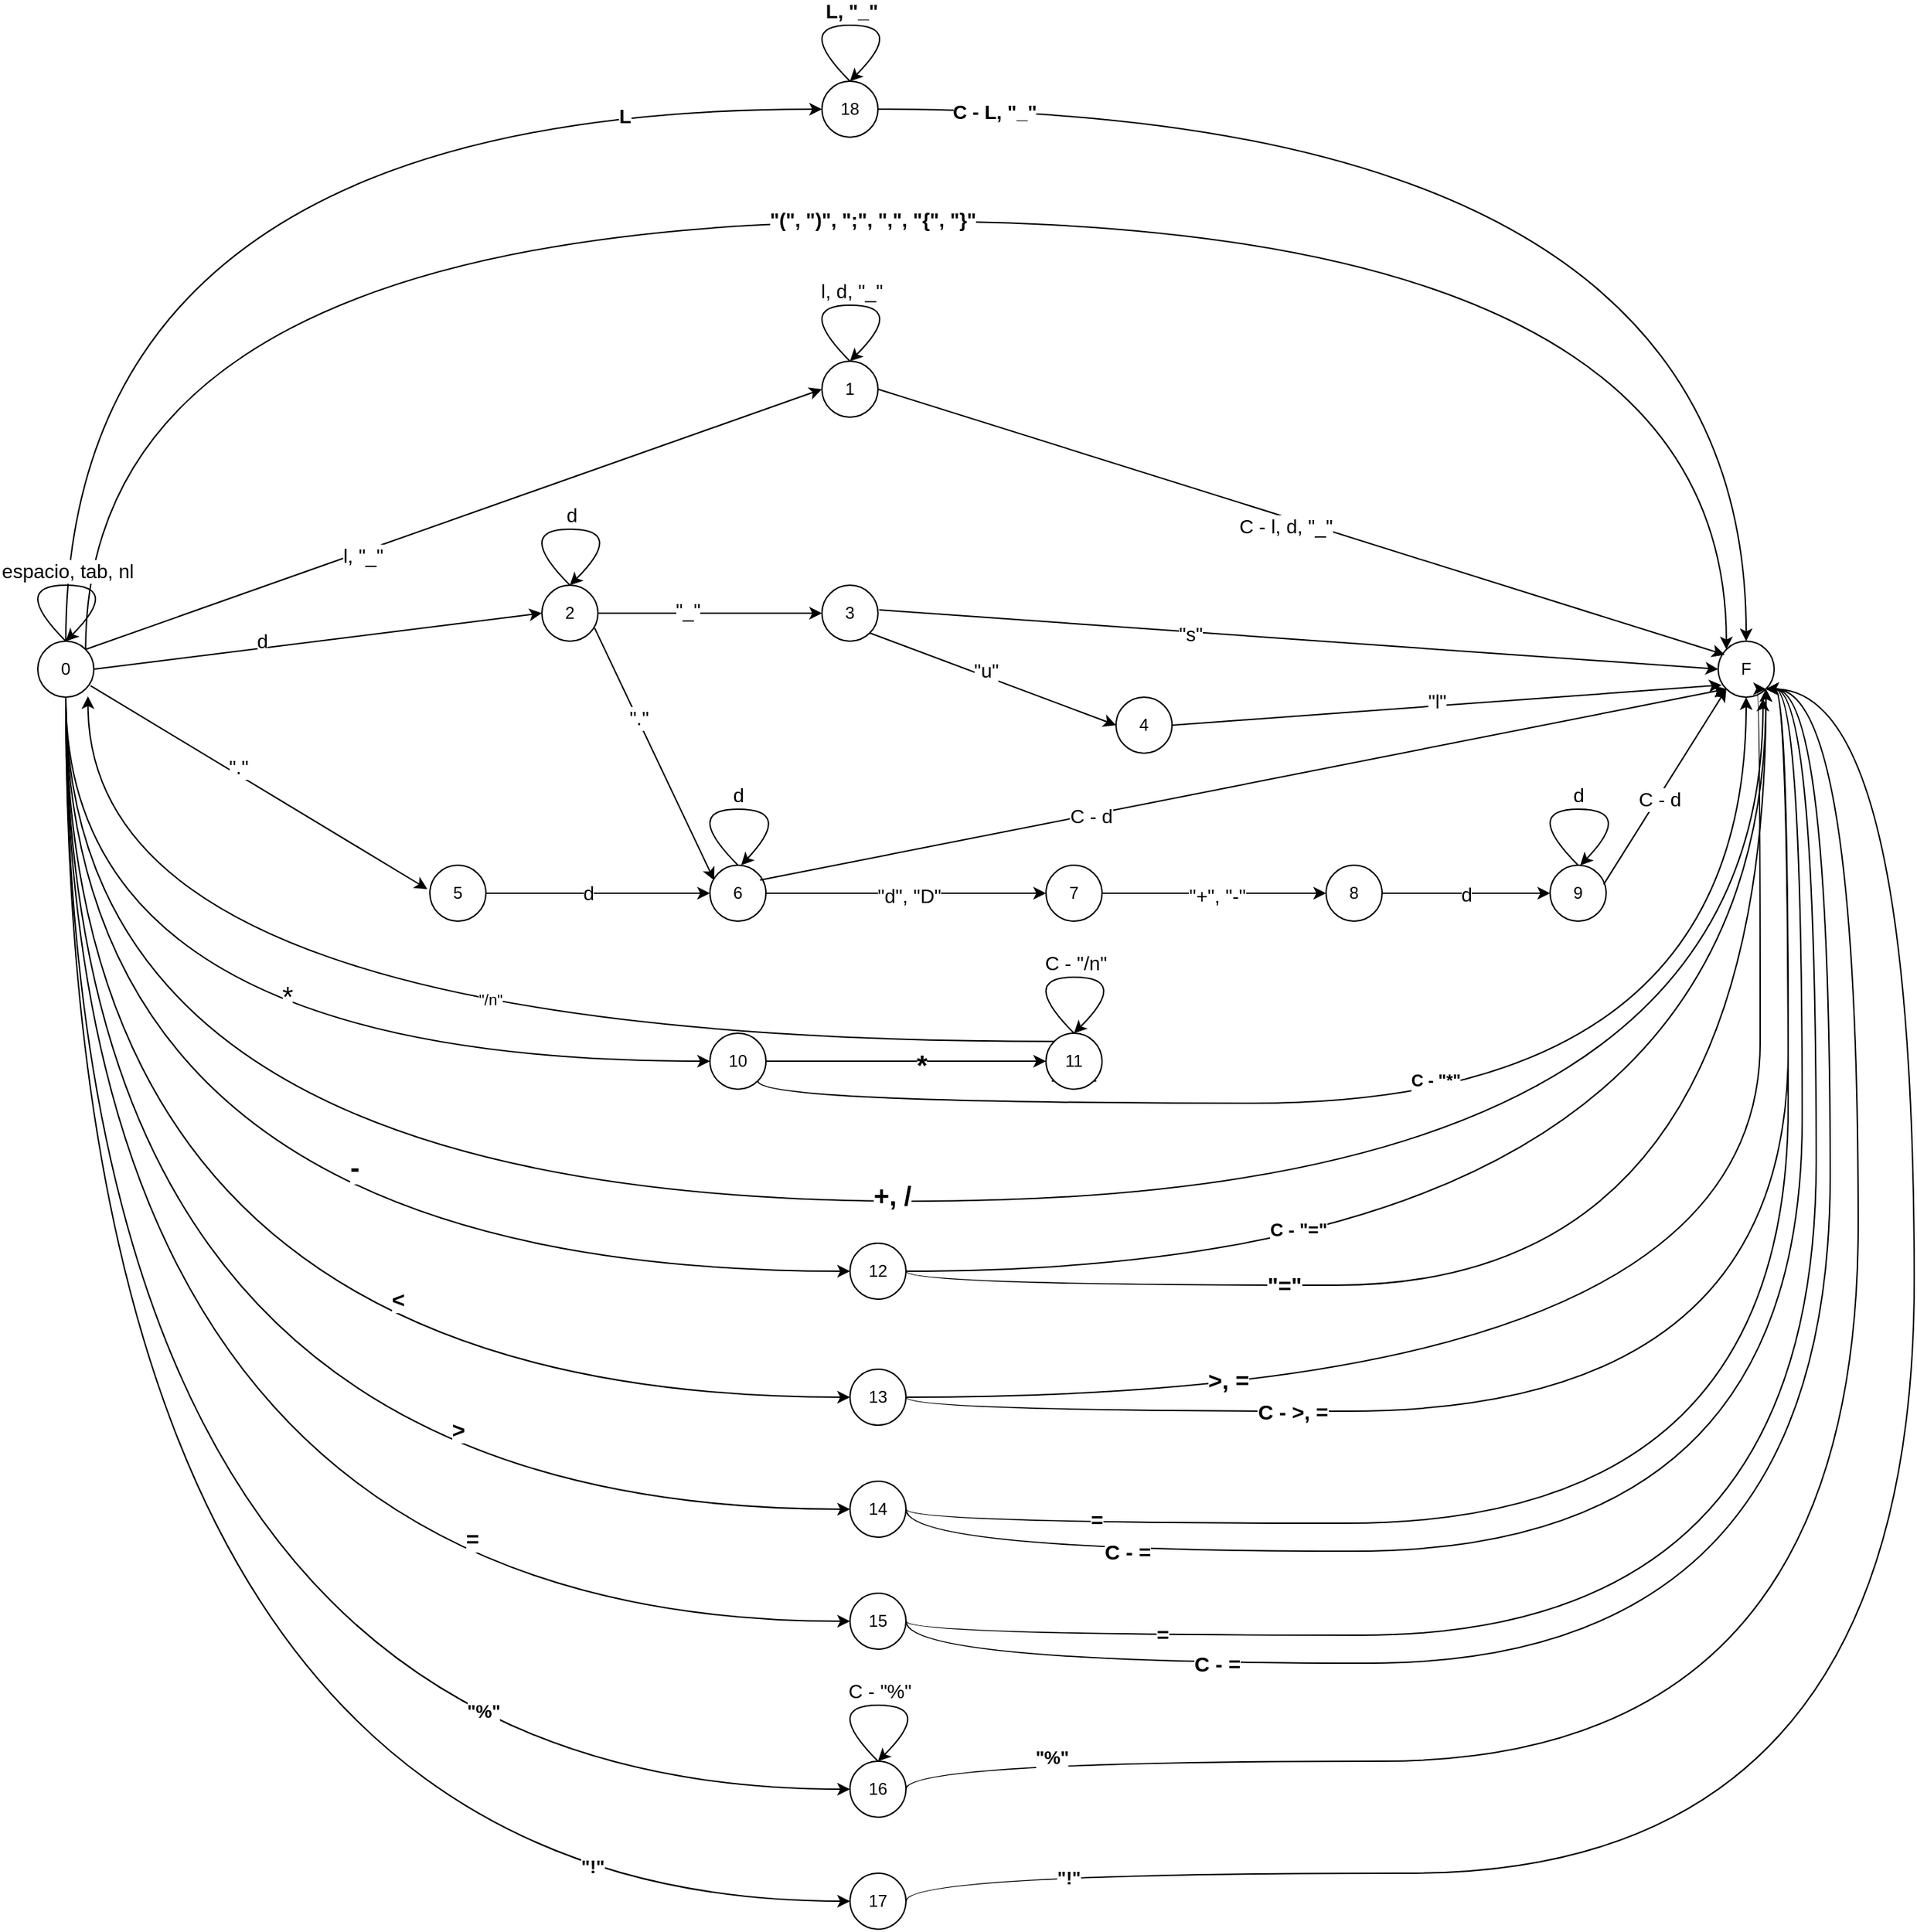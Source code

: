 <mxfile version="21.6.9" type="device">
  <diagram name="Página-1" id="IIA1usoq-aFgkomBvUib">
    <mxGraphModel dx="348" dy="4841" grid="1" gridSize="10" guides="1" tooltips="1" connect="1" arrows="1" fold="1" page="1" pageScale="1" pageWidth="3300" pageHeight="4681" background="#FFFFFF" math="0" shadow="0">
      <root>
        <mxCell id="0" />
        <mxCell id="1" parent="0" />
        <mxCell id="LjMGfGSV-K5FvDTBeyHO-2" style="edgeStyle=orthogonalEdgeStyle;rounded=0;orthogonalLoop=1;jettySize=auto;html=1;exitX=0.5;exitY=1;exitDx=0;exitDy=0;entryX=0;entryY=0.5;entryDx=0;entryDy=0;curved=1;" parent="1" source="R__oxT-rXaaob83uSNZH-1" target="LjMGfGSV-K5FvDTBeyHO-1" edge="1">
          <mxGeometry relative="1" as="geometry" />
        </mxCell>
        <mxCell id="LjMGfGSV-K5FvDTBeyHO-4" value="&lt;font style=&quot;font-size: 20px;&quot;&gt;*&lt;/font&gt;" style="edgeLabel;html=1;align=center;verticalAlign=middle;resizable=0;points=[];" parent="LjMGfGSV-K5FvDTBeyHO-2" vertex="1" connectable="0">
          <mxGeometry x="0.161" y="47" relative="1" as="geometry">
            <mxPoint as="offset" />
          </mxGeometry>
        </mxCell>
        <mxCell id="LjMGfGSV-K5FvDTBeyHO-22" style="edgeStyle=orthogonalEdgeStyle;rounded=0;orthogonalLoop=1;jettySize=auto;html=1;exitX=0.5;exitY=1;exitDx=0;exitDy=0;entryX=0.8;entryY=1.025;entryDx=0;entryDy=0;entryPerimeter=0;curved=1;" parent="1" source="R__oxT-rXaaob83uSNZH-1" target="R__oxT-rXaaob83uSNZH-2" edge="1">
          <mxGeometry relative="1" as="geometry">
            <Array as="points">
              <mxPoint x="100" y="680" />
              <mxPoint x="1312" y="680" />
            </Array>
          </mxGeometry>
        </mxCell>
        <mxCell id="LjMGfGSV-K5FvDTBeyHO-23" value="+, /" style="edgeLabel;html=1;align=center;verticalAlign=middle;resizable=0;points=[];fontStyle=1;fontSize=19;" parent="LjMGfGSV-K5FvDTBeyHO-22" vertex="1" connectable="0">
          <mxGeometry x="-0.016" y="3" relative="1" as="geometry">
            <mxPoint as="offset" />
          </mxGeometry>
        </mxCell>
        <mxCell id="LjMGfGSV-K5FvDTBeyHO-28" style="edgeStyle=orthogonalEdgeStyle;rounded=0;orthogonalLoop=1;jettySize=auto;html=1;exitX=0.5;exitY=1;exitDx=0;exitDy=0;entryX=0;entryY=0.5;entryDx=0;entryDy=0;curved=1;" parent="1" source="R__oxT-rXaaob83uSNZH-1" target="LjMGfGSV-K5FvDTBeyHO-26" edge="1">
          <mxGeometry relative="1" as="geometry" />
        </mxCell>
        <mxCell id="LjMGfGSV-K5FvDTBeyHO-29" value="-" style="edgeLabel;html=1;align=center;verticalAlign=middle;resizable=0;points=[];fontStyle=1;fontSize=20;" parent="LjMGfGSV-K5FvDTBeyHO-28" vertex="1" connectable="0">
          <mxGeometry x="0.27" y="75" relative="1" as="geometry">
            <mxPoint as="offset" />
          </mxGeometry>
        </mxCell>
        <mxCell id="LjMGfGSV-K5FvDTBeyHO-37" style="edgeStyle=orthogonalEdgeStyle;rounded=0;orthogonalLoop=1;jettySize=auto;html=1;exitX=0.5;exitY=1;exitDx=0;exitDy=0;entryX=0;entryY=0.5;entryDx=0;entryDy=0;curved=1;fontStyle=1;fontSize=17;" parent="1" source="R__oxT-rXaaob83uSNZH-1" target="LjMGfGSV-K5FvDTBeyHO-34" edge="1">
          <mxGeometry relative="1" as="geometry" />
        </mxCell>
        <mxCell id="LjMGfGSV-K5FvDTBeyHO-40" value="&amp;lt;" style="edgeLabel;html=1;align=center;verticalAlign=middle;resizable=0;points=[];fontStyle=1;fontSize=16;" parent="LjMGfGSV-K5FvDTBeyHO-37" vertex="1" connectable="0">
          <mxGeometry x="0.391" y="70" relative="1" as="geometry">
            <mxPoint as="offset" />
          </mxGeometry>
        </mxCell>
        <mxCell id="LjMGfGSV-K5FvDTBeyHO-38" style="edgeStyle=orthogonalEdgeStyle;rounded=0;orthogonalLoop=1;jettySize=auto;html=1;exitX=0.5;exitY=1;exitDx=0;exitDy=0;entryX=0;entryY=0.5;entryDx=0;entryDy=0;curved=1;fontStyle=1;fontSize=17;" parent="1" source="R__oxT-rXaaob83uSNZH-1" target="LjMGfGSV-K5FvDTBeyHO-35" edge="1">
          <mxGeometry relative="1" as="geometry" />
        </mxCell>
        <mxCell id="LjMGfGSV-K5FvDTBeyHO-41" value="&amp;gt;" style="edgeLabel;html=1;align=center;verticalAlign=middle;resizable=0;points=[];fontStyle=1;fontSize=16;" parent="LjMGfGSV-K5FvDTBeyHO-38" vertex="1" connectable="0">
          <mxGeometry x="0.508" y="57" relative="1" as="geometry">
            <mxPoint as="offset" />
          </mxGeometry>
        </mxCell>
        <mxCell id="LjMGfGSV-K5FvDTBeyHO-39" style="edgeStyle=orthogonalEdgeStyle;rounded=0;orthogonalLoop=1;jettySize=auto;html=1;exitX=0.5;exitY=1;exitDx=0;exitDy=0;entryX=0;entryY=0.5;entryDx=0;entryDy=0;curved=1;fontStyle=1;fontSize=17;" parent="1" source="R__oxT-rXaaob83uSNZH-1" target="LjMGfGSV-K5FvDTBeyHO-36" edge="1">
          <mxGeometry relative="1" as="geometry" />
        </mxCell>
        <mxCell id="LjMGfGSV-K5FvDTBeyHO-42" value="=" style="edgeLabel;html=1;align=center;verticalAlign=middle;resizable=0;points=[];fontStyle=1;fontSize=16;" parent="LjMGfGSV-K5FvDTBeyHO-39" vertex="1" connectable="0">
          <mxGeometry x="0.557" y="59" relative="1" as="geometry">
            <mxPoint as="offset" />
          </mxGeometry>
        </mxCell>
        <mxCell id="LjMGfGSV-K5FvDTBeyHO-56" style="edgeStyle=orthogonalEdgeStyle;rounded=0;orthogonalLoop=1;jettySize=auto;html=1;exitX=1;exitY=0;exitDx=0;exitDy=0;entryX=0;entryY=0;entryDx=0;entryDy=0;curved=1;" parent="1" source="R__oxT-rXaaob83uSNZH-1" target="R__oxT-rXaaob83uSNZH-2" edge="1">
          <mxGeometry relative="1" as="geometry">
            <Array as="points">
              <mxPoint x="114" y="-20" />
              <mxPoint x="1286" y="-20" />
            </Array>
          </mxGeometry>
        </mxCell>
        <mxCell id="LjMGfGSV-K5FvDTBeyHO-57" value="&quot;(&quot;, &quot;)&quot;, &quot;;&quot;, &quot;,&quot;, &quot;{&quot;, &quot;}&quot;" style="edgeLabel;html=1;align=center;verticalAlign=middle;resizable=0;points=[];fontStyle=1;fontSize=14;" parent="LjMGfGSV-K5FvDTBeyHO-56" vertex="1" connectable="0">
          <mxGeometry x="-0.027" y="1" relative="1" as="geometry">
            <mxPoint as="offset" />
          </mxGeometry>
        </mxCell>
        <mxCell id="GeY6tEjVUbJ9AqTSID8--2" style="edgeStyle=orthogonalEdgeStyle;rounded=0;orthogonalLoop=1;jettySize=auto;html=1;exitX=0.5;exitY=1;exitDx=0;exitDy=0;entryX=0;entryY=0.5;entryDx=0;entryDy=0;curved=1;" parent="1" source="R__oxT-rXaaob83uSNZH-1" target="GeY6tEjVUbJ9AqTSID8--1" edge="1">
          <mxGeometry relative="1" as="geometry" />
        </mxCell>
        <mxCell id="GeY6tEjVUbJ9AqTSID8--3" value="&quot;%&quot;" style="edgeLabel;html=1;align=center;verticalAlign=middle;resizable=0;points=[];fontStyle=1;fontSize=13;" parent="GeY6tEjVUbJ9AqTSID8--2" vertex="1" connectable="0">
          <mxGeometry x="0.607" y="56" relative="1" as="geometry">
            <mxPoint x="1" as="offset" />
          </mxGeometry>
        </mxCell>
        <mxCell id="E0-aUTxxzup450k6VViu-2" style="edgeStyle=orthogonalEdgeStyle;rounded=0;orthogonalLoop=1;jettySize=auto;html=1;exitX=0.5;exitY=1;exitDx=0;exitDy=0;entryX=0;entryY=0.5;entryDx=0;entryDy=0;curved=1;" edge="1" parent="1" source="R__oxT-rXaaob83uSNZH-1" target="E0-aUTxxzup450k6VViu-1">
          <mxGeometry relative="1" as="geometry" />
        </mxCell>
        <mxCell id="E0-aUTxxzup450k6VViu-5" value="&quot;!&quot;" style="edgeLabel;html=1;align=center;verticalAlign=middle;resizable=0;points=[];fontStyle=1;fontSize=13;" vertex="1" connectable="0" parent="E0-aUTxxzup450k6VViu-2">
          <mxGeometry x="0.741" y="25" relative="1" as="geometry">
            <mxPoint as="offset" />
          </mxGeometry>
        </mxCell>
        <mxCell id="E0-aUTxxzup450k6VViu-9" style="edgeStyle=orthogonalEdgeStyle;rounded=0;orthogonalLoop=1;jettySize=auto;html=1;exitX=0.5;exitY=0;exitDx=0;exitDy=0;entryX=0;entryY=0.5;entryDx=0;entryDy=0;curved=1;" edge="1" parent="1" source="R__oxT-rXaaob83uSNZH-1" target="E0-aUTxxzup450k6VViu-8">
          <mxGeometry relative="1" as="geometry" />
        </mxCell>
        <mxCell id="E0-aUTxxzup450k6VViu-13" value="L" style="edgeLabel;html=1;align=center;verticalAlign=middle;resizable=0;points=[];fontStyle=1;fontSize=14;" vertex="1" connectable="0" parent="E0-aUTxxzup450k6VViu-9">
          <mxGeometry x="0.692" y="-5" relative="1" as="geometry">
            <mxPoint as="offset" />
          </mxGeometry>
        </mxCell>
        <mxCell id="R__oxT-rXaaob83uSNZH-1" value="0" style="ellipse;whiteSpace=wrap;html=1;" parent="1" vertex="1">
          <mxGeometry x="80" y="280" width="40" height="40" as="geometry" />
        </mxCell>
        <mxCell id="R__oxT-rXaaob83uSNZH-2" value="F" style="ellipse;whiteSpace=wrap;html=1;" parent="1" vertex="1">
          <mxGeometry x="1280" y="280" width="40" height="40" as="geometry" />
        </mxCell>
        <mxCell id="R__oxT-rXaaob83uSNZH-3" value="1" style="ellipse;whiteSpace=wrap;html=1;" parent="1" vertex="1">
          <mxGeometry x="640" y="80" width="40" height="40" as="geometry" />
        </mxCell>
        <mxCell id="R__oxT-rXaaob83uSNZH-4" value="" style="endArrow=classic;html=1;rounded=0;exitX=1;exitY=0;exitDx=0;exitDy=0;entryX=0;entryY=0.5;entryDx=0;entryDy=0;" parent="1" source="R__oxT-rXaaob83uSNZH-1" target="R__oxT-rXaaob83uSNZH-3" edge="1">
          <mxGeometry width="50" height="50" relative="1" as="geometry">
            <mxPoint x="230" y="240" as="sourcePoint" />
            <mxPoint x="440" y="120" as="targetPoint" />
          </mxGeometry>
        </mxCell>
        <mxCell id="R__oxT-rXaaob83uSNZH-5" value="l, &quot;_&quot;" style="edgeLabel;html=1;align=center;verticalAlign=middle;resizable=0;points=[];fontSize=14;" parent="R__oxT-rXaaob83uSNZH-4" vertex="1" connectable="0">
          <mxGeometry x="-0.253" y="-3" relative="1" as="geometry">
            <mxPoint as="offset" />
          </mxGeometry>
        </mxCell>
        <mxCell id="R__oxT-rXaaob83uSNZH-6" value="" style="endArrow=classic;html=1;rounded=0;entryX=0.117;entryY=0.242;entryDx=0;entryDy=0;entryPerimeter=0;exitX=1;exitY=0.5;exitDx=0;exitDy=0;" parent="1" source="R__oxT-rXaaob83uSNZH-3" target="R__oxT-rXaaob83uSNZH-2" edge="1">
          <mxGeometry width="50" height="50" relative="1" as="geometry">
            <mxPoint x="480" y="120" as="sourcePoint" />
            <mxPoint x="530" y="70" as="targetPoint" />
          </mxGeometry>
        </mxCell>
        <mxCell id="R__oxT-rXaaob83uSNZH-7" value="&lt;font style=&quot;font-size: 14px;&quot;&gt;C - l, d, &quot;_&quot;&lt;/font&gt;" style="edgeLabel;html=1;align=center;verticalAlign=middle;resizable=0;points=[];" parent="R__oxT-rXaaob83uSNZH-6" vertex="1" connectable="0">
          <mxGeometry x="-0.135" y="-1" relative="1" as="geometry">
            <mxPoint x="30" y="15" as="offset" />
          </mxGeometry>
        </mxCell>
        <mxCell id="R__oxT-rXaaob83uSNZH-9" value="" style="curved=1;endArrow=classic;html=1;rounded=0;exitX=0.5;exitY=0;exitDx=0;exitDy=0;entryX=0.5;entryY=0;entryDx=0;entryDy=0;" parent="1" source="R__oxT-rXaaob83uSNZH-3" target="R__oxT-rXaaob83uSNZH-3" edge="1">
          <mxGeometry width="50" height="50" relative="1" as="geometry">
            <mxPoint x="660" y="70" as="sourcePoint" />
            <mxPoint x="710" y="20" as="targetPoint" />
            <Array as="points">
              <mxPoint x="620" y="40" />
              <mxPoint x="700" y="40" />
            </Array>
          </mxGeometry>
        </mxCell>
        <mxCell id="R__oxT-rXaaob83uSNZH-10" value="l, d, &quot;_&quot;" style="edgeLabel;html=1;align=center;verticalAlign=middle;resizable=0;points=[];fontSize=14;" parent="R__oxT-rXaaob83uSNZH-9" vertex="1" connectable="0">
          <mxGeometry x="0.003" y="-2" relative="1" as="geometry">
            <mxPoint y="-12" as="offset" />
          </mxGeometry>
        </mxCell>
        <mxCell id="R__oxT-rXaaob83uSNZH-11" value="2" style="ellipse;whiteSpace=wrap;html=1;" parent="1" vertex="1">
          <mxGeometry x="440" y="240" width="40" height="40" as="geometry" />
        </mxCell>
        <mxCell id="R__oxT-rXaaob83uSNZH-14" value="" style="endArrow=classic;html=1;rounded=0;entryX=0;entryY=0.5;entryDx=0;entryDy=0;exitX=1;exitY=0.5;exitDx=0;exitDy=0;" parent="1" source="R__oxT-rXaaob83uSNZH-1" target="R__oxT-rXaaob83uSNZH-11" edge="1">
          <mxGeometry width="50" height="50" relative="1" as="geometry">
            <mxPoint x="140" y="300" as="sourcePoint" />
            <mxPoint x="486" y="120" as="targetPoint" />
          </mxGeometry>
        </mxCell>
        <mxCell id="R__oxT-rXaaob83uSNZH-15" value="d" style="edgeLabel;html=1;align=center;verticalAlign=middle;resizable=0;points=[];fontSize=14;" parent="R__oxT-rXaaob83uSNZH-14" vertex="1" connectable="0">
          <mxGeometry x="-0.253" y="-3" relative="1" as="geometry">
            <mxPoint y="-8" as="offset" />
          </mxGeometry>
        </mxCell>
        <mxCell id="R__oxT-rXaaob83uSNZH-18" value="" style="curved=1;endArrow=classic;html=1;rounded=0;entryX=0.5;entryY=0;entryDx=0;entryDy=0;exitX=0.5;exitY=0;exitDx=0;exitDy=0;" parent="1" source="R__oxT-rXaaob83uSNZH-11" target="R__oxT-rXaaob83uSNZH-11" edge="1">
          <mxGeometry width="50" height="50" relative="1" as="geometry">
            <mxPoint x="470" y="250" as="sourcePoint" />
            <mxPoint x="460" y="240" as="targetPoint" />
            <Array as="points">
              <mxPoint x="420" y="200" />
              <mxPoint x="500" y="200" />
            </Array>
          </mxGeometry>
        </mxCell>
        <mxCell id="R__oxT-rXaaob83uSNZH-19" value="d" style="edgeLabel;html=1;align=center;verticalAlign=middle;resizable=0;points=[];fontSize=14;" parent="R__oxT-rXaaob83uSNZH-18" vertex="1" connectable="0">
          <mxGeometry x="0.003" y="-2" relative="1" as="geometry">
            <mxPoint y="-12" as="offset" />
          </mxGeometry>
        </mxCell>
        <mxCell id="R__oxT-rXaaob83uSNZH-20" value="3" style="ellipse;whiteSpace=wrap;html=1;" parent="1" vertex="1">
          <mxGeometry x="640" y="240" width="40" height="40" as="geometry" />
        </mxCell>
        <mxCell id="R__oxT-rXaaob83uSNZH-25" value="" style="endArrow=classic;html=1;rounded=0;entryX=0;entryY=0.5;entryDx=0;entryDy=0;exitX=1;exitY=0.5;exitDx=0;exitDy=0;" parent="1" source="R__oxT-rXaaob83uSNZH-11" target="R__oxT-rXaaob83uSNZH-20" edge="1">
          <mxGeometry width="50" height="50" relative="1" as="geometry">
            <mxPoint x="520" y="250" as="sourcePoint" />
            <mxPoint x="570" y="200" as="targetPoint" />
          </mxGeometry>
        </mxCell>
        <mxCell id="R__oxT-rXaaob83uSNZH-26" value="&lt;span style=&quot;font-size: 14px;&quot;&gt;&quot;_&quot;&lt;/span&gt;" style="edgeLabel;html=1;align=center;verticalAlign=middle;resizable=0;points=[];" parent="R__oxT-rXaaob83uSNZH-25" vertex="1" connectable="0">
          <mxGeometry x="-0.198" y="2" relative="1" as="geometry">
            <mxPoint as="offset" />
          </mxGeometry>
        </mxCell>
        <mxCell id="R__oxT-rXaaob83uSNZH-27" value="" style="endArrow=classic;html=1;rounded=0;entryX=0;entryY=0.5;entryDx=0;entryDy=0;exitX=1;exitY=1;exitDx=0;exitDy=0;" parent="1" source="R__oxT-rXaaob83uSNZH-20" target="R__oxT-rXaaob83uSNZH-28" edge="1">
          <mxGeometry width="50" height="50" relative="1" as="geometry">
            <mxPoint x="610" y="260" as="sourcePoint" />
            <mxPoint x="660" y="260" as="targetPoint" />
          </mxGeometry>
        </mxCell>
        <mxCell id="R__oxT-rXaaob83uSNZH-29" value="s" style="edgeLabel;html=1;align=center;verticalAlign=middle;resizable=0;points=[];" parent="R__oxT-rXaaob83uSNZH-27" vertex="1" connectable="0">
          <mxGeometry x="-0.059" y="5" relative="1" as="geometry">
            <mxPoint as="offset" />
          </mxGeometry>
        </mxCell>
        <mxCell id="R__oxT-rXaaob83uSNZH-30" value="&quot;u&quot;" style="edgeLabel;html=1;align=center;verticalAlign=middle;resizable=0;points=[];fontSize=14;" parent="R__oxT-rXaaob83uSNZH-27" vertex="1" connectable="0">
          <mxGeometry x="-0.071" y="4" relative="1" as="geometry">
            <mxPoint as="offset" />
          </mxGeometry>
        </mxCell>
        <mxCell id="R__oxT-rXaaob83uSNZH-28" value="4" style="ellipse;whiteSpace=wrap;html=1;" parent="1" vertex="1">
          <mxGeometry x="850" y="320" width="40" height="40" as="geometry" />
        </mxCell>
        <mxCell id="R__oxT-rXaaob83uSNZH-31" value="" style="endArrow=classic;html=1;rounded=0;exitX=1.02;exitY=0.44;exitDx=0;exitDy=0;exitPerimeter=0;entryX=0;entryY=0.5;entryDx=0;entryDy=0;" parent="1" source="R__oxT-rXaaob83uSNZH-20" target="R__oxT-rXaaob83uSNZH-2" edge="1">
          <mxGeometry width="50" height="50" relative="1" as="geometry">
            <mxPoint x="610" y="260" as="sourcePoint" />
            <mxPoint x="660" y="210" as="targetPoint" />
          </mxGeometry>
        </mxCell>
        <mxCell id="R__oxT-rXaaob83uSNZH-32" value="&lt;font style=&quot;font-size: 14px;&quot;&gt;&quot;s&quot;&lt;/font&gt;" style="edgeLabel;html=1;align=center;verticalAlign=middle;resizable=0;points=[];" parent="R__oxT-rXaaob83uSNZH-31" vertex="1" connectable="0">
          <mxGeometry x="-0.259" y="-1" relative="1" as="geometry">
            <mxPoint as="offset" />
          </mxGeometry>
        </mxCell>
        <mxCell id="R__oxT-rXaaob83uSNZH-33" value="" style="endArrow=classic;html=1;rounded=0;exitX=1;exitY=0.5;exitDx=0;exitDy=0;entryX=0.061;entryY=0.783;entryDx=0;entryDy=0;entryPerimeter=0;" parent="1" source="R__oxT-rXaaob83uSNZH-28" target="R__oxT-rXaaob83uSNZH-2" edge="1">
          <mxGeometry width="50" height="50" relative="1" as="geometry">
            <mxPoint x="770" y="380" as="sourcePoint" />
            <mxPoint x="820" y="330" as="targetPoint" />
          </mxGeometry>
        </mxCell>
        <mxCell id="R__oxT-rXaaob83uSNZH-34" value="&lt;font style=&quot;font-size: 14px;&quot;&gt;&quot;l&quot;&lt;/font&gt;" style="edgeLabel;html=1;align=center;verticalAlign=middle;resizable=0;points=[];" parent="R__oxT-rXaaob83uSNZH-33" vertex="1" connectable="0">
          <mxGeometry x="-0.037" y="3" relative="1" as="geometry">
            <mxPoint as="offset" />
          </mxGeometry>
        </mxCell>
        <mxCell id="R__oxT-rXaaob83uSNZH-35" value="6" style="ellipse;whiteSpace=wrap;html=1;" parent="1" vertex="1">
          <mxGeometry x="560" y="440" width="40" height="40" as="geometry" />
        </mxCell>
        <mxCell id="R__oxT-rXaaob83uSNZH-36" value="" style="endArrow=classic;html=1;rounded=0;exitX=0.942;exitY=0.768;exitDx=0;exitDy=0;exitPerimeter=0;entryX=0.074;entryY=0.268;entryDx=0;entryDy=0;entryPerimeter=0;" parent="1" source="R__oxT-rXaaob83uSNZH-11" target="R__oxT-rXaaob83uSNZH-35" edge="1">
          <mxGeometry width="50" height="50" relative="1" as="geometry">
            <mxPoint x="450" y="280" as="sourcePoint" />
            <mxPoint x="540" y="330" as="targetPoint" />
          </mxGeometry>
        </mxCell>
        <mxCell id="R__oxT-rXaaob83uSNZH-37" value="&lt;font style=&quot;font-size: 14px;&quot;&gt;&quot;.&quot;&lt;/font&gt;" style="edgeLabel;html=1;align=center;verticalAlign=middle;resizable=0;points=[];" parent="R__oxT-rXaaob83uSNZH-36" vertex="1" connectable="0">
          <mxGeometry x="-0.28" y="2" relative="1" as="geometry">
            <mxPoint x="-1" as="offset" />
          </mxGeometry>
        </mxCell>
        <mxCell id="R__oxT-rXaaob83uSNZH-38" value="" style="endArrow=classic;html=1;rounded=0;exitX=0.942;exitY=0.795;exitDx=0;exitDy=0;exitPerimeter=0;entryX=-0.046;entryY=0.426;entryDx=0;entryDy=0;entryPerimeter=0;" parent="1" source="R__oxT-rXaaob83uSNZH-1" target="R__oxT-rXaaob83uSNZH-40" edge="1">
          <mxGeometry width="50" height="50" relative="1" as="geometry">
            <mxPoint x="140" y="350" as="sourcePoint" />
            <mxPoint x="320" y="370" as="targetPoint" />
          </mxGeometry>
        </mxCell>
        <mxCell id="R__oxT-rXaaob83uSNZH-39" value="&lt;font style=&quot;font-size: 14px;&quot;&gt;&quot;.&quot;&lt;/font&gt;" style="edgeLabel;html=1;align=center;verticalAlign=middle;resizable=0;points=[];" parent="R__oxT-rXaaob83uSNZH-38" vertex="1" connectable="0">
          <mxGeometry x="-0.147" y="5" relative="1" as="geometry">
            <mxPoint as="offset" />
          </mxGeometry>
        </mxCell>
        <mxCell id="R__oxT-rXaaob83uSNZH-40" value="5" style="ellipse;whiteSpace=wrap;html=1;" parent="1" vertex="1">
          <mxGeometry x="360" y="440" width="40" height="40" as="geometry" />
        </mxCell>
        <mxCell id="R__oxT-rXaaob83uSNZH-42" value="" style="endArrow=classic;html=1;rounded=0;exitX=1;exitY=0.5;exitDx=0;exitDy=0;entryX=0;entryY=0.5;entryDx=0;entryDy=0;" parent="1" source="R__oxT-rXaaob83uSNZH-40" target="R__oxT-rXaaob83uSNZH-35" edge="1">
          <mxGeometry width="50" height="50" relative="1" as="geometry">
            <mxPoint x="490" y="440" as="sourcePoint" />
            <mxPoint x="690" y="420" as="targetPoint" />
          </mxGeometry>
        </mxCell>
        <mxCell id="R__oxT-rXaaob83uSNZH-43" value="&lt;font style=&quot;font-size: 14px;&quot;&gt;d&lt;/font&gt;" style="edgeLabel;html=1;align=center;verticalAlign=middle;resizable=0;points=[];" parent="R__oxT-rXaaob83uSNZH-42" vertex="1" connectable="0">
          <mxGeometry x="-0.092" y="-2" relative="1" as="geometry">
            <mxPoint y="-2" as="offset" />
          </mxGeometry>
        </mxCell>
        <mxCell id="R__oxT-rXaaob83uSNZH-44" value="" style="curved=1;endArrow=classic;html=1;rounded=0;entryX=0.558;entryY=0;entryDx=0;entryDy=0;exitX=0.5;exitY=0;exitDx=0;exitDy=0;entryPerimeter=0;" parent="1" source="R__oxT-rXaaob83uSNZH-35" target="R__oxT-rXaaob83uSNZH-35" edge="1">
          <mxGeometry width="50" height="50" relative="1" as="geometry">
            <mxPoint x="580" y="440" as="sourcePoint" />
            <mxPoint x="580" y="440" as="targetPoint" />
            <Array as="points">
              <mxPoint x="540" y="400" />
              <mxPoint x="620" y="400" />
            </Array>
          </mxGeometry>
        </mxCell>
        <mxCell id="R__oxT-rXaaob83uSNZH-45" value="d" style="edgeLabel;html=1;align=center;verticalAlign=middle;resizable=0;points=[];fontSize=14;" parent="R__oxT-rXaaob83uSNZH-44" vertex="1" connectable="0">
          <mxGeometry x="0.003" y="-2" relative="1" as="geometry">
            <mxPoint y="-12" as="offset" />
          </mxGeometry>
        </mxCell>
        <mxCell id="R__oxT-rXaaob83uSNZH-46" value="" style="endArrow=classic;html=1;rounded=0;entryX=0;entryY=1;entryDx=0;entryDy=0;exitX=0.894;exitY=0.266;exitDx=0;exitDy=0;exitPerimeter=0;" parent="1" source="R__oxT-rXaaob83uSNZH-35" target="R__oxT-rXaaob83uSNZH-2" edge="1">
          <mxGeometry width="50" height="50" relative="1" as="geometry">
            <mxPoint x="760" y="450" as="sourcePoint" />
            <mxPoint x="810" y="400" as="targetPoint" />
          </mxGeometry>
        </mxCell>
        <mxCell id="R__oxT-rXaaob83uSNZH-47" value="&lt;font style=&quot;font-size: 14px;&quot;&gt;C - d&lt;/font&gt;" style="edgeLabel;html=1;align=center;verticalAlign=middle;resizable=0;points=[];" parent="R__oxT-rXaaob83uSNZH-46" vertex="1" connectable="0">
          <mxGeometry x="-0.318" y="-1" relative="1" as="geometry">
            <mxPoint as="offset" />
          </mxGeometry>
        </mxCell>
        <mxCell id="R__oxT-rXaaob83uSNZH-48" value="7" style="ellipse;whiteSpace=wrap;html=1;" parent="1" vertex="1">
          <mxGeometry x="800" y="440" width="40" height="40" as="geometry" />
        </mxCell>
        <mxCell id="R__oxT-rXaaob83uSNZH-49" value="" style="endArrow=classic;html=1;rounded=0;exitX=1;exitY=0.5;exitDx=0;exitDy=0;entryX=0;entryY=0.5;entryDx=0;entryDy=0;" parent="1" source="R__oxT-rXaaob83uSNZH-35" target="R__oxT-rXaaob83uSNZH-48" edge="1">
          <mxGeometry width="50" height="50" relative="1" as="geometry">
            <mxPoint x="700" y="490" as="sourcePoint" />
            <mxPoint x="750" y="440" as="targetPoint" />
          </mxGeometry>
        </mxCell>
        <mxCell id="R__oxT-rXaaob83uSNZH-50" value="&lt;font style=&quot;font-size: 14px;&quot;&gt;&quot;d&quot;, &quot;D&quot;&lt;/font&gt;" style="edgeLabel;html=1;align=center;verticalAlign=middle;resizable=0;points=[];" parent="R__oxT-rXaaob83uSNZH-49" vertex="1" connectable="0">
          <mxGeometry x="0.016" y="-2" relative="1" as="geometry">
            <mxPoint as="offset" />
          </mxGeometry>
        </mxCell>
        <mxCell id="R__oxT-rXaaob83uSNZH-51" value="9" style="ellipse;whiteSpace=wrap;html=1;" parent="1" vertex="1">
          <mxGeometry x="1160" y="440" width="40" height="40" as="geometry" />
        </mxCell>
        <mxCell id="R__oxT-rXaaob83uSNZH-53" value="" style="endArrow=classic;html=1;rounded=0;exitX=1;exitY=0.5;exitDx=0;exitDy=0;entryX=0;entryY=0.5;entryDx=0;entryDy=0;" parent="1" source="R__oxT-rXaaob83uSNZH-48" target="R__oxT-rXaaob83uSNZH-59" edge="1">
          <mxGeometry width="50" height="50" relative="1" as="geometry">
            <mxPoint x="920" y="459.58" as="sourcePoint" />
            <mxPoint x="980" y="460" as="targetPoint" />
          </mxGeometry>
        </mxCell>
        <mxCell id="R__oxT-rXaaob83uSNZH-54" value="&lt;font style=&quot;font-size: 14px;&quot;&gt;&quot;+&quot;, &quot;-&quot;&lt;/font&gt;" style="edgeLabel;html=1;align=center;verticalAlign=middle;resizable=0;points=[];" parent="R__oxT-rXaaob83uSNZH-53" vertex="1" connectable="0">
          <mxGeometry x="0.016" y="-2" relative="1" as="geometry">
            <mxPoint as="offset" />
          </mxGeometry>
        </mxCell>
        <mxCell id="R__oxT-rXaaob83uSNZH-55" value="" style="curved=1;endArrow=classic;html=1;rounded=0;entryX=0.538;entryY=0.002;entryDx=0;entryDy=0;entryPerimeter=0;exitX=0.5;exitY=0;exitDx=0;exitDy=0;" parent="1" source="R__oxT-rXaaob83uSNZH-51" target="R__oxT-rXaaob83uSNZH-51" edge="1">
          <mxGeometry width="50" height="50" relative="1" as="geometry">
            <mxPoint x="1180" y="440" as="sourcePoint" />
            <mxPoint x="1182" y="440" as="targetPoint" />
            <Array as="points">
              <mxPoint x="1140" y="400" />
              <mxPoint x="1220" y="400" />
            </Array>
          </mxGeometry>
        </mxCell>
        <mxCell id="R__oxT-rXaaob83uSNZH-56" value="d" style="edgeLabel;html=1;align=center;verticalAlign=middle;resizable=0;points=[];fontSize=14;" parent="R__oxT-rXaaob83uSNZH-55" vertex="1" connectable="0">
          <mxGeometry x="0.003" y="-2" relative="1" as="geometry">
            <mxPoint y="-12" as="offset" />
          </mxGeometry>
        </mxCell>
        <mxCell id="R__oxT-rXaaob83uSNZH-57" value="" style="endArrow=classic;html=1;rounded=0;entryX=0;entryY=1;entryDx=0;entryDy=0;exitX=0.956;exitY=0.342;exitDx=0;exitDy=0;exitPerimeter=0;" parent="1" source="R__oxT-rXaaob83uSNZH-51" target="R__oxT-rXaaob83uSNZH-2" edge="1">
          <mxGeometry width="50" height="50" relative="1" as="geometry">
            <mxPoint x="1120" y="450" as="sourcePoint" />
            <mxPoint x="1180" y="400" as="targetPoint" />
          </mxGeometry>
        </mxCell>
        <mxCell id="R__oxT-rXaaob83uSNZH-58" value="C - d" style="edgeLabel;html=1;align=center;verticalAlign=middle;resizable=0;points=[];fontSize=14;" parent="R__oxT-rXaaob83uSNZH-57" vertex="1" connectable="0">
          <mxGeometry x="-0.117" y="-1" relative="1" as="geometry">
            <mxPoint as="offset" />
          </mxGeometry>
        </mxCell>
        <mxCell id="R__oxT-rXaaob83uSNZH-59" value="8" style="ellipse;whiteSpace=wrap;html=1;" parent="1" vertex="1">
          <mxGeometry x="1000" y="440" width="40" height="40" as="geometry" />
        </mxCell>
        <mxCell id="R__oxT-rXaaob83uSNZH-60" value="" style="endArrow=classic;html=1;rounded=0;exitX=1;exitY=0.5;exitDx=0;exitDy=0;entryX=0;entryY=0.5;entryDx=0;entryDy=0;" parent="1" source="R__oxT-rXaaob83uSNZH-59" target="R__oxT-rXaaob83uSNZH-51" edge="1">
          <mxGeometry width="50" height="50" relative="1" as="geometry">
            <mxPoint x="1050" y="460" as="sourcePoint" />
            <mxPoint x="1150" y="460" as="targetPoint" />
          </mxGeometry>
        </mxCell>
        <mxCell id="R__oxT-rXaaob83uSNZH-61" value="d" style="edgeLabel;html=1;align=center;verticalAlign=middle;resizable=0;points=[];fontSize=14;" parent="R__oxT-rXaaob83uSNZH-60" vertex="1" connectable="0">
          <mxGeometry x="-0.006" y="-1" relative="1" as="geometry">
            <mxPoint as="offset" />
          </mxGeometry>
        </mxCell>
        <mxCell id="LjMGfGSV-K5FvDTBeyHO-7" style="edgeStyle=orthogonalEdgeStyle;rounded=0;orthogonalLoop=1;jettySize=auto;html=1;exitX=1;exitY=0.5;exitDx=0;exitDy=0;entryX=0;entryY=0.5;entryDx=0;entryDy=0;" parent="1" source="LjMGfGSV-K5FvDTBeyHO-1" target="LjMGfGSV-K5FvDTBeyHO-6" edge="1">
          <mxGeometry relative="1" as="geometry" />
        </mxCell>
        <mxCell id="LjMGfGSV-K5FvDTBeyHO-8" value="&lt;font size=&quot;1&quot; style=&quot;&quot;&gt;&lt;b style=&quot;font-size: 20px;&quot;&gt;*&lt;/b&gt;&lt;/font&gt;" style="edgeLabel;html=1;align=center;verticalAlign=middle;resizable=0;points=[];" parent="LjMGfGSV-K5FvDTBeyHO-7" vertex="1" connectable="0">
          <mxGeometry x="0.108" y="-2" relative="1" as="geometry">
            <mxPoint as="offset" />
          </mxGeometry>
        </mxCell>
        <mxCell id="LjMGfGSV-K5FvDTBeyHO-15" style="edgeStyle=orthogonalEdgeStyle;rounded=0;orthogonalLoop=1;jettySize=auto;html=1;exitX=1;exitY=1;exitDx=0;exitDy=0;entryX=0.5;entryY=1;entryDx=0;entryDy=0;curved=1;" parent="1" source="LjMGfGSV-K5FvDTBeyHO-1" target="R__oxT-rXaaob83uSNZH-2" edge="1">
          <mxGeometry relative="1" as="geometry">
            <Array as="points">
              <mxPoint x="594" y="610" />
              <mxPoint x="1300" y="610" />
            </Array>
          </mxGeometry>
        </mxCell>
        <mxCell id="LjMGfGSV-K5FvDTBeyHO-16" value="C - &quot;*&quot;" style="edgeLabel;html=1;align=center;verticalAlign=middle;resizable=0;points=[];fontSize=12;fontStyle=1" parent="LjMGfGSV-K5FvDTBeyHO-15" vertex="1" connectable="0">
          <mxGeometry x="-0.012" y="16" relative="1" as="geometry">
            <mxPoint as="offset" />
          </mxGeometry>
        </mxCell>
        <mxCell id="LjMGfGSV-K5FvDTBeyHO-1" value="10" style="ellipse;whiteSpace=wrap;html=1;" parent="1" vertex="1">
          <mxGeometry x="560" y="560" width="40" height="40" as="geometry" />
        </mxCell>
        <mxCell id="LjMGfGSV-K5FvDTBeyHO-9" style="edgeStyle=entityRelationEdgeStyle;rounded=0;orthogonalLoop=1;jettySize=auto;html=1;exitX=0;exitY=1;exitDx=0;exitDy=0;entryX=1;entryY=1;entryDx=0;entryDy=0;" parent="1" source="LjMGfGSV-K5FvDTBeyHO-6" target="LjMGfGSV-K5FvDTBeyHO-6" edge="1">
          <mxGeometry relative="1" as="geometry">
            <mxPoint x="830" y="635" as="targetPoint" />
            <Array as="points">
              <mxPoint x="820" y="630" />
            </Array>
          </mxGeometry>
        </mxCell>
        <mxCell id="LjMGfGSV-K5FvDTBeyHO-19" style="edgeStyle=orthogonalEdgeStyle;rounded=0;orthogonalLoop=1;jettySize=auto;html=1;exitX=0;exitY=0;exitDx=0;exitDy=0;entryX=0.896;entryY=0.983;entryDx=0;entryDy=0;entryPerimeter=0;curved=1;" parent="1" source="LjMGfGSV-K5FvDTBeyHO-6" target="R__oxT-rXaaob83uSNZH-1" edge="1">
          <mxGeometry relative="1" as="geometry" />
        </mxCell>
        <mxCell id="LjMGfGSV-K5FvDTBeyHO-21" value="&quot;/n&quot;" style="edgeLabel;html=1;align=center;verticalAlign=middle;resizable=0;points=[];" parent="LjMGfGSV-K5FvDTBeyHO-19" vertex="1" connectable="0">
          <mxGeometry x="-0.139" y="-30" relative="1" as="geometry">
            <mxPoint as="offset" />
          </mxGeometry>
        </mxCell>
        <mxCell id="LjMGfGSV-K5FvDTBeyHO-6" value="11" style="ellipse;whiteSpace=wrap;html=1;" parent="1" vertex="1">
          <mxGeometry x="800" y="560" width="40" height="40" as="geometry" />
        </mxCell>
        <mxCell id="LjMGfGSV-K5FvDTBeyHO-11" value="" style="curved=1;endArrow=classic;html=1;rounded=0;entryX=0.5;entryY=0;entryDx=0;entryDy=0;exitX=0.5;exitY=0;exitDx=0;exitDy=0;" parent="1" edge="1">
          <mxGeometry width="50" height="50" relative="1" as="geometry">
            <mxPoint x="820" y="560" as="sourcePoint" />
            <mxPoint x="820" y="560" as="targetPoint" />
            <Array as="points">
              <mxPoint x="780" y="520" />
              <mxPoint x="860" y="520" />
            </Array>
          </mxGeometry>
        </mxCell>
        <mxCell id="LjMGfGSV-K5FvDTBeyHO-12" value="C - &quot;/n&quot;" style="edgeLabel;html=1;align=center;verticalAlign=middle;resizable=0;points=[];fontSize=14;" parent="LjMGfGSV-K5FvDTBeyHO-11" vertex="1" connectable="0">
          <mxGeometry x="0.003" y="-2" relative="1" as="geometry">
            <mxPoint y="-12" as="offset" />
          </mxGeometry>
        </mxCell>
        <mxCell id="LjMGfGSV-K5FvDTBeyHO-17" value="" style="curved=1;endArrow=classic;html=1;rounded=0;exitX=0.5;exitY=0;exitDx=0;exitDy=0;entryX=0.5;entryY=0;entryDx=0;entryDy=0;" parent="1" edge="1">
          <mxGeometry width="50" height="50" relative="1" as="geometry">
            <mxPoint x="100" y="280" as="sourcePoint" />
            <mxPoint x="100" y="280" as="targetPoint" />
            <Array as="points">
              <mxPoint x="60" y="240" />
              <mxPoint x="140" y="240" />
            </Array>
          </mxGeometry>
        </mxCell>
        <mxCell id="LjMGfGSV-K5FvDTBeyHO-18" value="espacio, tab, nl" style="edgeLabel;html=1;align=center;verticalAlign=middle;resizable=0;points=[];fontSize=14;" parent="LjMGfGSV-K5FvDTBeyHO-17" vertex="1" connectable="0">
          <mxGeometry x="0.003" y="-2" relative="1" as="geometry">
            <mxPoint y="-12" as="offset" />
          </mxGeometry>
        </mxCell>
        <mxCell id="LjMGfGSV-K5FvDTBeyHO-30" style="edgeStyle=orthogonalEdgeStyle;rounded=0;orthogonalLoop=1;jettySize=auto;html=1;exitX=1;exitY=0.5;exitDx=0;exitDy=0;entryX=1;entryY=1;entryDx=0;entryDy=0;curved=1;" parent="1" source="LjMGfGSV-K5FvDTBeyHO-26" target="R__oxT-rXaaob83uSNZH-2" edge="1">
          <mxGeometry relative="1" as="geometry" />
        </mxCell>
        <mxCell id="LjMGfGSV-K5FvDTBeyHO-31" value="C - &quot;=&quot;" style="edgeLabel;html=1;align=center;verticalAlign=middle;resizable=0;points=[];fontStyle=1;fontSize=13;" parent="LjMGfGSV-K5FvDTBeyHO-30" vertex="1" connectable="0">
          <mxGeometry x="-0.36" y="49" relative="1" as="geometry">
            <mxPoint x="-50" y="19" as="offset" />
          </mxGeometry>
        </mxCell>
        <mxCell id="LjMGfGSV-K5FvDTBeyHO-32" style="edgeStyle=orthogonalEdgeStyle;rounded=0;orthogonalLoop=1;jettySize=auto;html=1;exitX=1;exitY=0.5;exitDx=0;exitDy=0;entryX=1;entryY=1;entryDx=0;entryDy=0;curved=1;" parent="1" source="LjMGfGSV-K5FvDTBeyHO-26" target="R__oxT-rXaaob83uSNZH-2" edge="1">
          <mxGeometry relative="1" as="geometry">
            <Array as="points">
              <mxPoint x="700" y="740" />
              <mxPoint x="1314" y="740" />
            </Array>
          </mxGeometry>
        </mxCell>
        <mxCell id="LjMGfGSV-K5FvDTBeyHO-33" value="&quot;=&quot;" style="edgeLabel;html=1;align=center;verticalAlign=middle;resizable=0;points=[];fontStyle=1;fontSize=16;" parent="LjMGfGSV-K5FvDTBeyHO-32" vertex="1" connectable="0">
          <mxGeometry x="-0.122" y="36" relative="1" as="geometry">
            <mxPoint x="-181" y="36" as="offset" />
          </mxGeometry>
        </mxCell>
        <mxCell id="LjMGfGSV-K5FvDTBeyHO-26" value="12" style="ellipse;whiteSpace=wrap;html=1;" parent="1" vertex="1">
          <mxGeometry x="660" y="710" width="40" height="40" as="geometry" />
        </mxCell>
        <mxCell id="LjMGfGSV-K5FvDTBeyHO-43" style="edgeStyle=orthogonalEdgeStyle;rounded=0;orthogonalLoop=1;jettySize=auto;html=1;exitX=1;exitY=0.5;exitDx=0;exitDy=0;entryX=1;entryY=1;entryDx=0;entryDy=0;curved=1;" parent="1" source="LjMGfGSV-K5FvDTBeyHO-34" target="R__oxT-rXaaob83uSNZH-2" edge="1">
          <mxGeometry relative="1" as="geometry">
            <Array as="points">
              <mxPoint x="1310" y="820" />
              <mxPoint x="1310" y="314" />
            </Array>
          </mxGeometry>
        </mxCell>
        <mxCell id="LjMGfGSV-K5FvDTBeyHO-44" value="&amp;gt;, =" style="edgeLabel;html=1;align=center;verticalAlign=middle;resizable=0;points=[];fontStyle=1;fontSize=17;" parent="LjMGfGSV-K5FvDTBeyHO-43" vertex="1" connectable="0">
          <mxGeometry x="-0.589" y="11" relative="1" as="geometry">
            <mxPoint as="offset" />
          </mxGeometry>
        </mxCell>
        <mxCell id="LjMGfGSV-K5FvDTBeyHO-45" style="edgeStyle=orthogonalEdgeStyle;rounded=0;orthogonalLoop=1;jettySize=auto;html=1;exitX=1;exitY=0.5;exitDx=0;exitDy=0;entryX=1;entryY=1;entryDx=0;entryDy=0;curved=1;" parent="1" source="LjMGfGSV-K5FvDTBeyHO-34" target="R__oxT-rXaaob83uSNZH-2" edge="1">
          <mxGeometry relative="1" as="geometry">
            <Array as="points">
              <mxPoint x="700" y="830" />
              <mxPoint x="1330" y="830" />
              <mxPoint x="1330" y="314" />
            </Array>
          </mxGeometry>
        </mxCell>
        <mxCell id="LjMGfGSV-K5FvDTBeyHO-46" value="C - &amp;gt;, =" style="edgeLabel;html=1;align=center;verticalAlign=middle;resizable=0;points=[];fontStyle=1;fontSize=15;" parent="LjMGfGSV-K5FvDTBeyHO-45" vertex="1" connectable="0">
          <mxGeometry x="-0.512" relative="1" as="geometry">
            <mxPoint as="offset" />
          </mxGeometry>
        </mxCell>
        <mxCell id="LjMGfGSV-K5FvDTBeyHO-34" value="13" style="ellipse;whiteSpace=wrap;html=1;" parent="1" vertex="1">
          <mxGeometry x="660" y="800" width="40" height="40" as="geometry" />
        </mxCell>
        <mxCell id="LjMGfGSV-K5FvDTBeyHO-47" style="edgeStyle=orthogonalEdgeStyle;rounded=0;orthogonalLoop=1;jettySize=auto;html=1;exitX=1;exitY=0.5;exitDx=0;exitDy=0;entryX=1;entryY=1;entryDx=0;entryDy=0;curved=1;" parent="1" source="LjMGfGSV-K5FvDTBeyHO-35" target="R__oxT-rXaaob83uSNZH-2" edge="1">
          <mxGeometry relative="1" as="geometry">
            <Array as="points">
              <mxPoint x="700" y="910" />
              <mxPoint x="1330" y="910" />
              <mxPoint x="1330" y="314" />
            </Array>
          </mxGeometry>
        </mxCell>
        <mxCell id="LjMGfGSV-K5FvDTBeyHO-48" value="=" style="edgeLabel;html=1;align=center;verticalAlign=middle;resizable=0;points=[];fontStyle=1;fontSize=15;" parent="LjMGfGSV-K5FvDTBeyHO-47" vertex="1" connectable="0">
          <mxGeometry x="-0.767" y="3" relative="1" as="geometry">
            <mxPoint as="offset" />
          </mxGeometry>
        </mxCell>
        <mxCell id="LjMGfGSV-K5FvDTBeyHO-49" style="edgeStyle=orthogonalEdgeStyle;rounded=0;orthogonalLoop=1;jettySize=auto;html=1;exitX=1;exitY=0.5;exitDx=0;exitDy=0;entryX=1;entryY=1;entryDx=0;entryDy=0;curved=1;" parent="1" source="LjMGfGSV-K5FvDTBeyHO-35" target="R__oxT-rXaaob83uSNZH-2" edge="1">
          <mxGeometry relative="1" as="geometry">
            <Array as="points">
              <mxPoint x="700" y="930" />
              <mxPoint x="1340" y="930" />
              <mxPoint x="1340" y="314" />
            </Array>
          </mxGeometry>
        </mxCell>
        <mxCell id="LjMGfGSV-K5FvDTBeyHO-50" value="C - =" style="edgeLabel;html=1;align=center;verticalAlign=middle;resizable=0;points=[];fontStyle=1;fontSize=15;" parent="LjMGfGSV-K5FvDTBeyHO-49" vertex="1" connectable="0">
          <mxGeometry x="-0.713" relative="1" as="geometry">
            <mxPoint as="offset" />
          </mxGeometry>
        </mxCell>
        <mxCell id="LjMGfGSV-K5FvDTBeyHO-35" value="14" style="ellipse;whiteSpace=wrap;html=1;" parent="1" vertex="1">
          <mxGeometry x="660" y="880" width="40" height="40" as="geometry" />
        </mxCell>
        <mxCell id="LjMGfGSV-K5FvDTBeyHO-51" style="edgeStyle=orthogonalEdgeStyle;rounded=0;orthogonalLoop=1;jettySize=auto;html=1;exitX=1;exitY=0.5;exitDx=0;exitDy=0;entryX=1;entryY=1;entryDx=0;entryDy=0;curved=1;" parent="1" source="LjMGfGSV-K5FvDTBeyHO-36" target="R__oxT-rXaaob83uSNZH-2" edge="1">
          <mxGeometry relative="1" as="geometry">
            <Array as="points">
              <mxPoint x="700" y="990" />
              <mxPoint x="1350" y="990" />
              <mxPoint x="1350" y="314" />
            </Array>
          </mxGeometry>
        </mxCell>
        <mxCell id="LjMGfGSV-K5FvDTBeyHO-52" value="=" style="edgeLabel;html=1;align=center;verticalAlign=middle;resizable=0;points=[];fontStyle=1;fontSize=15;" parent="LjMGfGSV-K5FvDTBeyHO-51" vertex="1" connectable="0">
          <mxGeometry x="-0.719" y="1" relative="1" as="geometry">
            <mxPoint as="offset" />
          </mxGeometry>
        </mxCell>
        <mxCell id="LjMGfGSV-K5FvDTBeyHO-53" style="edgeStyle=orthogonalEdgeStyle;rounded=0;orthogonalLoop=1;jettySize=auto;html=1;exitX=1;exitY=0.5;exitDx=0;exitDy=0;entryX=1;entryY=1;entryDx=0;entryDy=0;curved=1;" parent="1" source="LjMGfGSV-K5FvDTBeyHO-36" target="R__oxT-rXaaob83uSNZH-2" edge="1">
          <mxGeometry relative="1" as="geometry">
            <Array as="points">
              <mxPoint x="700" y="1010" />
              <mxPoint x="1360" y="1010" />
              <mxPoint x="1360" y="314" />
            </Array>
          </mxGeometry>
        </mxCell>
        <mxCell id="LjMGfGSV-K5FvDTBeyHO-54" value="C - =" style="edgeLabel;html=1;align=center;verticalAlign=middle;resizable=0;points=[];fontStyle=1;fontSize=15;" parent="LjMGfGSV-K5FvDTBeyHO-53" vertex="1" connectable="0">
          <mxGeometry x="-0.649" relative="1" as="geometry">
            <mxPoint as="offset" />
          </mxGeometry>
        </mxCell>
        <mxCell id="LjMGfGSV-K5FvDTBeyHO-36" value="15" style="ellipse;whiteSpace=wrap;html=1;" parent="1" vertex="1">
          <mxGeometry x="660" y="960" width="40" height="40" as="geometry" />
        </mxCell>
        <mxCell id="GeY6tEjVUbJ9AqTSID8--4" style="edgeStyle=orthogonalEdgeStyle;rounded=0;orthogonalLoop=1;jettySize=auto;html=1;exitX=1;exitY=0.5;exitDx=0;exitDy=0;entryX=1;entryY=1;entryDx=0;entryDy=0;curved=1;" parent="1" source="GeY6tEjVUbJ9AqTSID8--1" target="R__oxT-rXaaob83uSNZH-2" edge="1">
          <mxGeometry relative="1" as="geometry">
            <Array as="points">
              <mxPoint x="700" y="1080" />
              <mxPoint x="1380" y="1080" />
              <mxPoint x="1380" y="314" />
            </Array>
          </mxGeometry>
        </mxCell>
        <mxCell id="GeY6tEjVUbJ9AqTSID8--5" value="&quot;%&quot;" style="edgeLabel;html=1;align=center;verticalAlign=middle;resizable=0;points=[];fontStyle=1;fontSize=13;" parent="GeY6tEjVUbJ9AqTSID8--4" vertex="1" connectable="0">
          <mxGeometry x="-0.839" y="3" relative="1" as="geometry">
            <mxPoint as="offset" />
          </mxGeometry>
        </mxCell>
        <mxCell id="GeY6tEjVUbJ9AqTSID8--1" value="16" style="ellipse;whiteSpace=wrap;html=1;" parent="1" vertex="1">
          <mxGeometry x="660" y="1080" width="40" height="40" as="geometry" />
        </mxCell>
        <mxCell id="GeY6tEjVUbJ9AqTSID8--8" value="" style="curved=1;endArrow=classic;html=1;rounded=0;exitX=0.5;exitY=0;exitDx=0;exitDy=0;entryX=0.5;entryY=0;entryDx=0;entryDy=0;" parent="1" edge="1">
          <mxGeometry width="50" height="50" relative="1" as="geometry">
            <mxPoint x="680" y="1080" as="sourcePoint" />
            <mxPoint x="680" y="1080" as="targetPoint" />
            <Array as="points">
              <mxPoint x="640" y="1040" />
              <mxPoint x="720" y="1040" />
            </Array>
          </mxGeometry>
        </mxCell>
        <mxCell id="GeY6tEjVUbJ9AqTSID8--9" value="C - &quot;%&quot;" style="edgeLabel;html=1;align=center;verticalAlign=middle;resizable=0;points=[];fontSize=14;" parent="GeY6tEjVUbJ9AqTSID8--8" vertex="1" connectable="0">
          <mxGeometry x="0.003" y="-2" relative="1" as="geometry">
            <mxPoint y="-12" as="offset" />
          </mxGeometry>
        </mxCell>
        <mxCell id="E0-aUTxxzup450k6VViu-3" style="edgeStyle=orthogonalEdgeStyle;rounded=0;orthogonalLoop=1;jettySize=auto;html=1;exitX=1;exitY=0.5;exitDx=0;exitDy=0;entryX=1;entryY=1;entryDx=0;entryDy=0;curved=1;" edge="1" parent="1" source="E0-aUTxxzup450k6VViu-1" target="R__oxT-rXaaob83uSNZH-2">
          <mxGeometry relative="1" as="geometry">
            <Array as="points">
              <mxPoint x="700" y="1160" />
              <mxPoint x="1420" y="1160" />
              <mxPoint x="1420" y="314" />
            </Array>
          </mxGeometry>
        </mxCell>
        <mxCell id="E0-aUTxxzup450k6VViu-6" value="&quot;!&quot;" style="edgeLabel;html=1;align=center;verticalAlign=middle;resizable=0;points=[];fontStyle=1;fontSize=13;" vertex="1" connectable="0" parent="E0-aUTxxzup450k6VViu-3">
          <mxGeometry x="-0.84" y="-3" relative="1" as="geometry">
            <mxPoint as="offset" />
          </mxGeometry>
        </mxCell>
        <mxCell id="E0-aUTxxzup450k6VViu-1" value="17" style="ellipse;whiteSpace=wrap;html=1;" vertex="1" parent="1">
          <mxGeometry x="660" y="1160" width="40" height="40" as="geometry" />
        </mxCell>
        <mxCell id="E0-aUTxxzup450k6VViu-10" style="edgeStyle=orthogonalEdgeStyle;rounded=0;orthogonalLoop=1;jettySize=auto;html=1;exitX=1;exitY=0.5;exitDx=0;exitDy=0;entryX=0.5;entryY=0;entryDx=0;entryDy=0;curved=1;" edge="1" parent="1" source="E0-aUTxxzup450k6VViu-8" target="R__oxT-rXaaob83uSNZH-2">
          <mxGeometry relative="1" as="geometry" />
        </mxCell>
        <mxCell id="E0-aUTxxzup450k6VViu-16" value="C - L, &quot;_&quot;" style="edgeLabel;html=1;align=center;verticalAlign=middle;resizable=0;points=[];fontStyle=1;fontSize=14;" vertex="1" connectable="0" parent="E0-aUTxxzup450k6VViu-10">
          <mxGeometry x="-0.834" y="-2" relative="1" as="geometry">
            <mxPoint as="offset" />
          </mxGeometry>
        </mxCell>
        <mxCell id="E0-aUTxxzup450k6VViu-8" value="18" style="ellipse;whiteSpace=wrap;html=1;" vertex="1" parent="1">
          <mxGeometry x="640" y="-120" width="40" height="40" as="geometry" />
        </mxCell>
        <mxCell id="E0-aUTxxzup450k6VViu-11" value="" style="curved=1;endArrow=classic;html=1;rounded=0;entryX=0.5;entryY=0;entryDx=0;entryDy=0;exitX=0.5;exitY=0;exitDx=0;exitDy=0;" edge="1" parent="1">
          <mxGeometry width="50" height="50" relative="1" as="geometry">
            <mxPoint x="660" y="-120" as="sourcePoint" />
            <mxPoint x="660" y="-120" as="targetPoint" />
            <Array as="points">
              <mxPoint x="620" y="-160" />
              <mxPoint x="700" y="-160" />
            </Array>
          </mxGeometry>
        </mxCell>
        <mxCell id="E0-aUTxxzup450k6VViu-12" value="L, &quot;_&quot;" style="edgeLabel;html=1;align=center;verticalAlign=middle;resizable=0;points=[];fontSize=14;fontStyle=1" vertex="1" connectable="0" parent="E0-aUTxxzup450k6VViu-11">
          <mxGeometry x="0.003" y="-2" relative="1" as="geometry">
            <mxPoint y="-12" as="offset" />
          </mxGeometry>
        </mxCell>
      </root>
    </mxGraphModel>
  </diagram>
</mxfile>
